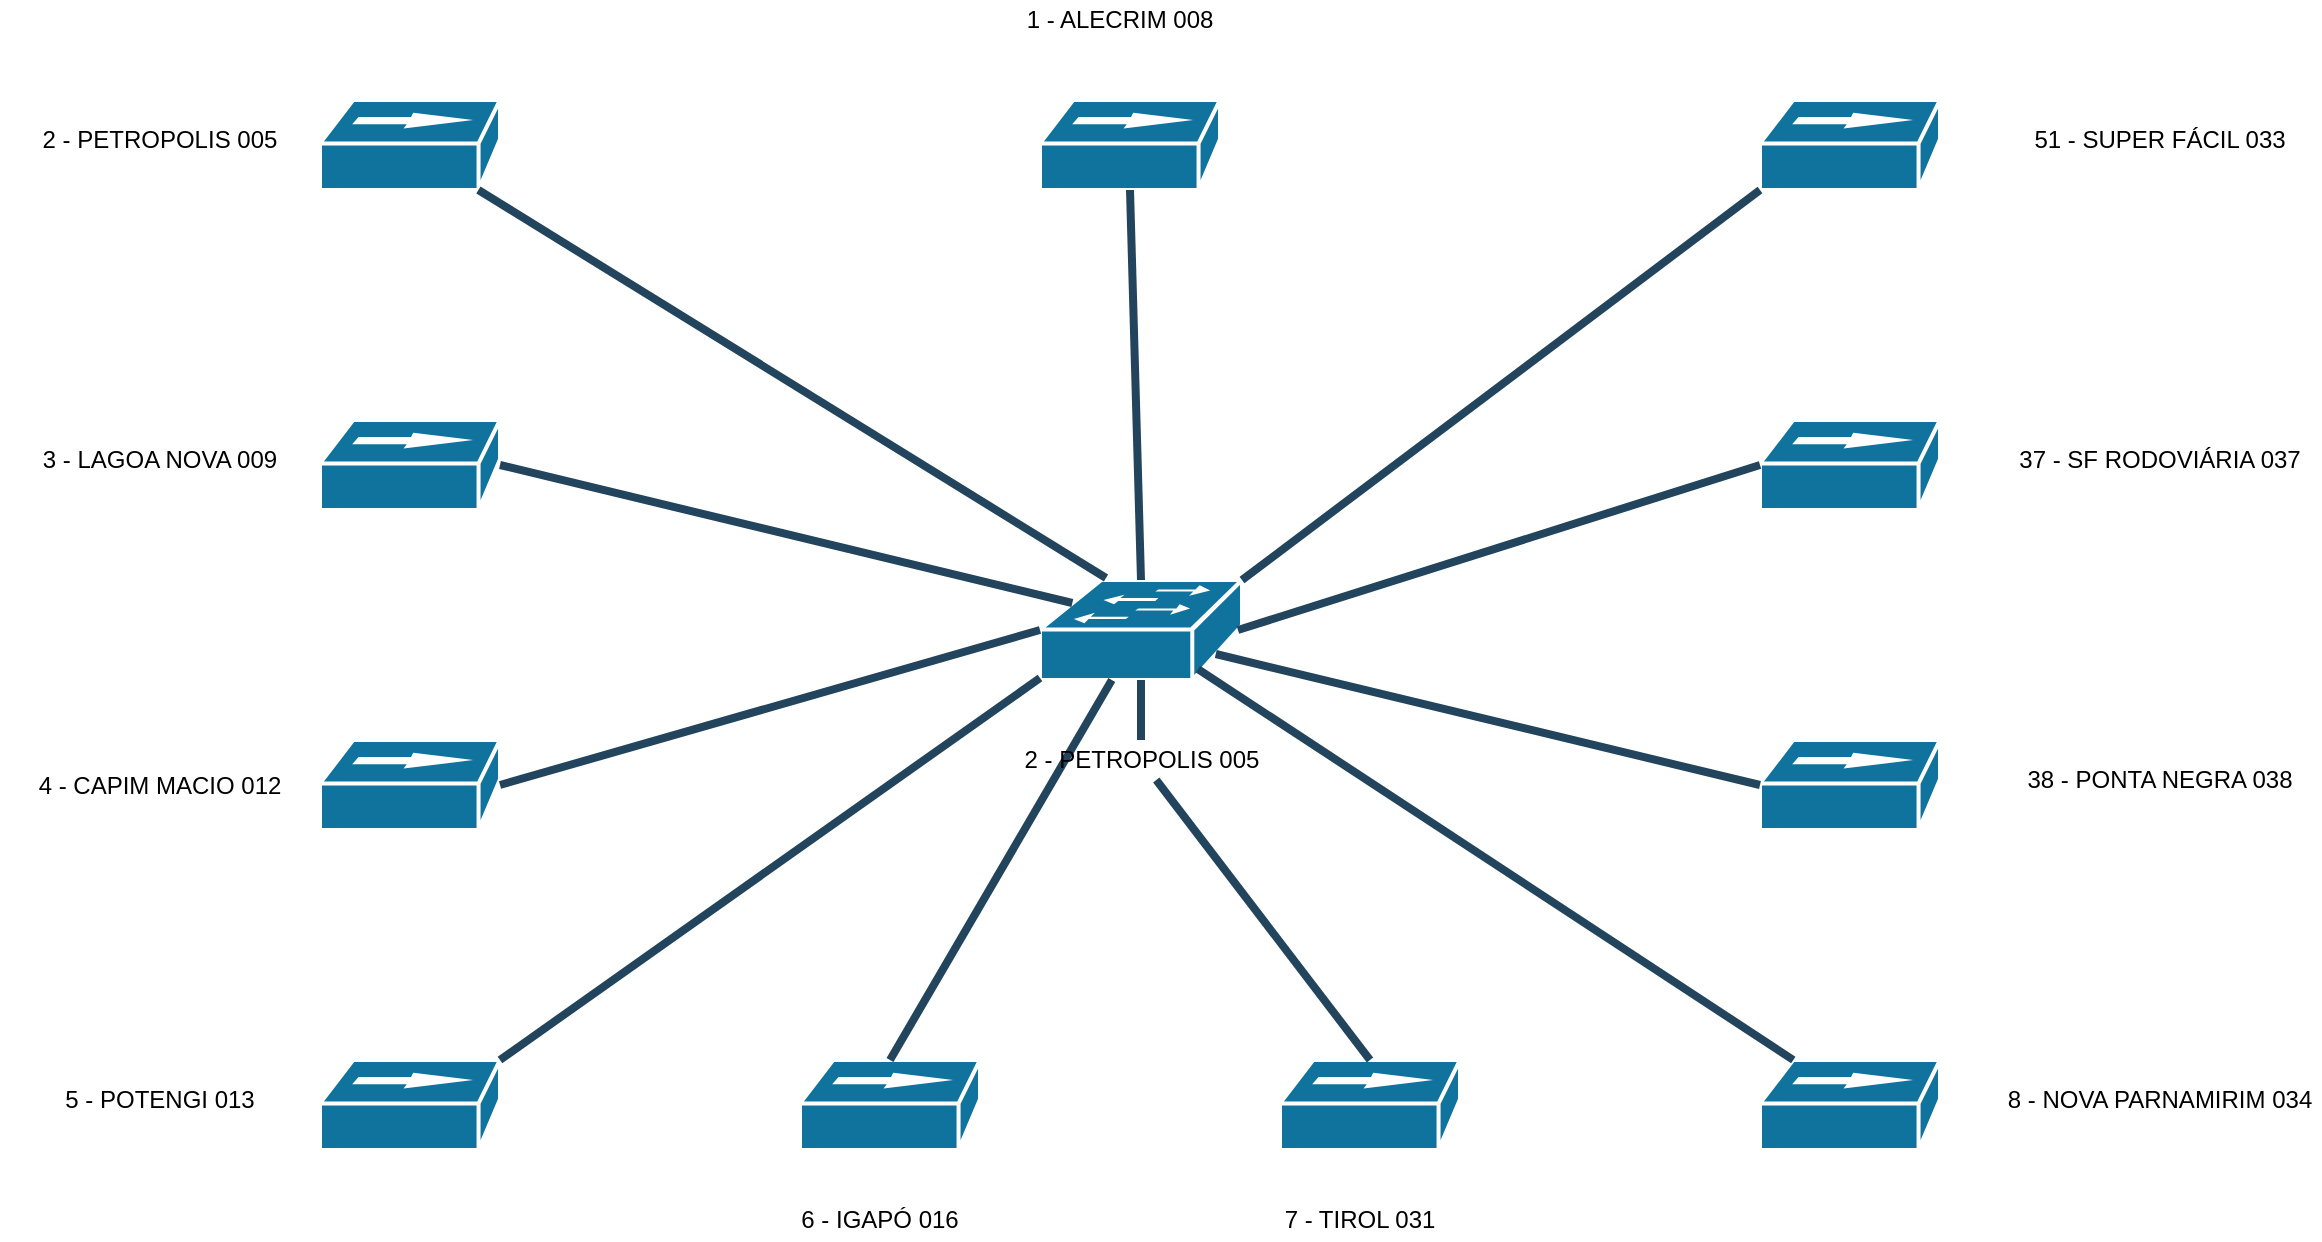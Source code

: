 <mxfile version="14.1.1" type="github">
  <diagram id="LnlG92Ai7YdgMcjOEeVZ" name="Page-1">
    <mxGraphModel dx="1422" dy="794" grid="1" gridSize="10" guides="1" tooltips="1" connect="1" arrows="1" fold="1" page="1" pageScale="1" pageWidth="1160" pageHeight="1100" math="0" shadow="0">
      <root>
        <mxCell id="0" />
        <mxCell id="1" parent="0" />
        <mxCell id="0GmbWY5BwfIkLPfSBu4r-1" value="" style="shape=mxgraph.cisco.switches.workgroup_switch;html=1;dashed=0;fillColor=#10739E;strokeColor=#ffffff;strokeWidth=2;verticalLabelPosition=bottom;verticalAlign=top;fontFamily=Helvetica;fontSize=36;fontColor=#FFB366" vertex="1" parent="1">
          <mxGeometry x="520" y="520" width="101" height="50" as="geometry" />
        </mxCell>
        <mxCell id="0GmbWY5BwfIkLPfSBu4r-3" value="" style="shape=mxgraph.cisco.hubs_and_gateways.100baset_hub;html=1;dashed=0;fillColor=#10739E;strokeColor=#ffffff;strokeWidth=2;verticalLabelPosition=bottom;verticalAlign=top;fontFamily=Helvetica;fontSize=36;fontColor=#FFB366" vertex="1" parent="1">
          <mxGeometry x="880" y="760" width="90" height="45" as="geometry" />
        </mxCell>
        <mxCell id="0GmbWY5BwfIkLPfSBu4r-4" value="" style="shape=mxgraph.cisco.hubs_and_gateways.100baset_hub;html=1;dashed=0;fillColor=#10739E;strokeColor=#ffffff;strokeWidth=2;verticalLabelPosition=bottom;verticalAlign=top;fontFamily=Helvetica;fontSize=36;fontColor=#FFB366" vertex="1" parent="1">
          <mxGeometry x="160" y="440" width="90" height="45" as="geometry" />
        </mxCell>
        <mxCell id="0GmbWY5BwfIkLPfSBu4r-5" value="" style="shape=mxgraph.cisco.hubs_and_gateways.100baset_hub;html=1;dashed=0;fillColor=#10739E;strokeColor=#ffffff;strokeWidth=2;verticalLabelPosition=bottom;verticalAlign=top;fontFamily=Helvetica;fontSize=36;fontColor=#FFB366" vertex="1" parent="1">
          <mxGeometry x="880" y="440" width="90" height="45" as="geometry" />
        </mxCell>
        <mxCell id="0GmbWY5BwfIkLPfSBu4r-6" value="" style="shape=mxgraph.cisco.hubs_and_gateways.100baset_hub;html=1;dashed=0;fillColor=#10739E;strokeColor=#ffffff;strokeWidth=2;verticalLabelPosition=bottom;verticalAlign=top;fontFamily=Helvetica;fontSize=36;fontColor=#FFB366" vertex="1" parent="1">
          <mxGeometry x="880" y="600" width="90" height="45" as="geometry" />
        </mxCell>
        <mxCell id="0GmbWY5BwfIkLPfSBu4r-7" value="" style="shape=mxgraph.cisco.hubs_and_gateways.100baset_hub;html=1;dashed=0;fillColor=#10739E;strokeColor=#ffffff;strokeWidth=2;verticalLabelPosition=bottom;verticalAlign=top;fontFamily=Helvetica;fontSize=36;fontColor=#FFB366" vertex="1" parent="1">
          <mxGeometry x="160" y="760" width="90" height="45" as="geometry" />
        </mxCell>
        <mxCell id="0GmbWY5BwfIkLPfSBu4r-8" value="" style="shape=mxgraph.cisco.hubs_and_gateways.100baset_hub;html=1;dashed=0;fillColor=#10739E;strokeColor=#ffffff;strokeWidth=2;verticalLabelPosition=bottom;verticalAlign=top;fontFamily=Helvetica;fontSize=36;fontColor=#FFB366" vertex="1" parent="1">
          <mxGeometry x="160" y="600" width="90" height="45" as="geometry" />
        </mxCell>
        <mxCell id="0GmbWY5BwfIkLPfSBu4r-9" value="" style="shape=mxgraph.cisco.hubs_and_gateways.100baset_hub;html=1;dashed=0;fillColor=#10739E;strokeColor=#ffffff;strokeWidth=2;verticalLabelPosition=bottom;verticalAlign=top;fontFamily=Helvetica;fontSize=36;fontColor=#FFB366" vertex="1" parent="1">
          <mxGeometry x="160" y="280" width="90" height="45" as="geometry" />
        </mxCell>
        <mxCell id="0GmbWY5BwfIkLPfSBu4r-10" value="" style="shape=mxgraph.cisco.hubs_and_gateways.100baset_hub;html=1;dashed=0;fillColor=#10739E;strokeColor=#ffffff;strokeWidth=2;verticalLabelPosition=bottom;verticalAlign=top;fontFamily=Helvetica;fontSize=36;fontColor=#FFB366" vertex="1" parent="1">
          <mxGeometry x="640" y="760" width="90" height="45" as="geometry" />
        </mxCell>
        <mxCell id="0GmbWY5BwfIkLPfSBu4r-11" value="" style="shape=mxgraph.cisco.hubs_and_gateways.100baset_hub;html=1;dashed=0;fillColor=#10739E;strokeColor=#ffffff;strokeWidth=2;verticalLabelPosition=bottom;verticalAlign=top;fontFamily=Helvetica;fontSize=36;fontColor=#FFB366" vertex="1" parent="1">
          <mxGeometry x="400" y="760" width="90" height="45" as="geometry" />
        </mxCell>
        <mxCell id="0GmbWY5BwfIkLPfSBu4r-13" value="" style="shape=mxgraph.cisco.hubs_and_gateways.100baset_hub;html=1;dashed=0;fillColor=#10739E;strokeColor=#ffffff;strokeWidth=2;verticalLabelPosition=bottom;verticalAlign=top;fontFamily=Helvetica;fontSize=36;fontColor=#FFB366" vertex="1" parent="1">
          <mxGeometry x="880" y="280" width="90" height="45" as="geometry" />
        </mxCell>
        <mxCell id="0GmbWY5BwfIkLPfSBu4r-14" value="" style="shape=mxgraph.cisco.hubs_and_gateways.100baset_hub;html=1;dashed=0;fillColor=#10739E;strokeColor=#ffffff;strokeWidth=2;verticalLabelPosition=bottom;verticalAlign=top;fontFamily=Helvetica;fontSize=36;fontColor=#FFB366" vertex="1" parent="1">
          <mxGeometry x="520" y="280" width="90" height="45" as="geometry" />
        </mxCell>
        <mxCell id="0GmbWY5BwfIkLPfSBu4r-15" value="" style="endArrow=none;html=1;strokeColor=none;" edge="1" parent="1">
          <mxGeometry width="50" height="50" relative="1" as="geometry">
            <mxPoint x="560" y="570" as="sourcePoint" />
            <mxPoint x="610" y="520" as="targetPoint" />
          </mxGeometry>
        </mxCell>
        <mxCell id="0GmbWY5BwfIkLPfSBu4r-22" value="" style="shape=link;html=1;strokeColor=none;" edge="1" parent="1">
          <mxGeometry width="100" relative="1" as="geometry">
            <mxPoint x="530" y="540" as="sourcePoint" />
            <mxPoint x="630" y="540" as="targetPoint" />
          </mxGeometry>
        </mxCell>
        <mxCell id="0GmbWY5BwfIkLPfSBu4r-31" style="edgeStyle=none;rounded=1;html=1;strokeColor=#23445D;endArrow=none;endFill=0;strokeWidth=4;exitX=0.5;exitY=1;exitDx=0;exitDy=0;exitPerimeter=0;entryX=0.5;entryY=0;entryDx=0;entryDy=0;entryPerimeter=0;" edge="1" parent="1" source="0GmbWY5BwfIkLPfSBu4r-14" target="0GmbWY5BwfIkLPfSBu4r-1">
          <mxGeometry relative="1" as="geometry">
            <mxPoint x="631" y="407.917" as="sourcePoint" />
            <mxPoint x="243" y="479.662" as="targetPoint" />
          </mxGeometry>
        </mxCell>
        <mxCell id="0GmbWY5BwfIkLPfSBu4r-32" style="edgeStyle=none;rounded=1;html=1;strokeColor=#23445D;endArrow=none;endFill=0;strokeWidth=4;exitX=1;exitY=0.5;exitDx=0;exitDy=0;exitPerimeter=0;entryX=0.16;entryY=0.23;entryDx=0;entryDy=0;entryPerimeter=0;" edge="1" parent="1" source="0GmbWY5BwfIkLPfSBu4r-4" target="0GmbWY5BwfIkLPfSBu4r-1">
          <mxGeometry relative="1" as="geometry">
            <mxPoint x="330" y="470" as="sourcePoint" />
            <mxPoint x="335.5" y="665" as="targetPoint" />
          </mxGeometry>
        </mxCell>
        <mxCell id="0GmbWY5BwfIkLPfSBu4r-34" style="edgeStyle=none;rounded=1;html=1;strokeColor=#23445D;endArrow=none;endFill=0;strokeWidth=4;entryX=0.5;entryY=0;entryDx=0;entryDy=0;entryPerimeter=0;" edge="1" parent="1" source="0GmbWY5BwfIkLPfSBu4r-44" target="0GmbWY5BwfIkLPfSBu4r-10">
          <mxGeometry relative="1" as="geometry">
            <mxPoint x="567.75" y="810" as="sourcePoint" />
            <mxPoint x="573.25" y="1005" as="targetPoint" />
          </mxGeometry>
        </mxCell>
        <mxCell id="0GmbWY5BwfIkLPfSBu4r-35" style="edgeStyle=none;rounded=1;html=1;strokeColor=#23445D;endArrow=none;endFill=0;strokeWidth=4;entryX=0.5;entryY=0;entryDx=0;entryDy=0;entryPerimeter=0;" edge="1" parent="1" source="0GmbWY5BwfIkLPfSBu4r-1" target="0GmbWY5BwfIkLPfSBu4r-11">
          <mxGeometry relative="1" as="geometry">
            <mxPoint x="547" y="770" as="sourcePoint" />
            <mxPoint x="552.5" y="965" as="targetPoint" />
          </mxGeometry>
        </mxCell>
        <mxCell id="0GmbWY5BwfIkLPfSBu4r-36" style="edgeStyle=none;rounded=1;html=1;strokeColor=#23445D;endArrow=none;endFill=0;strokeWidth=4;exitX=1;exitY=0;exitDx=0;exitDy=0;exitPerimeter=0;entryX=0;entryY=0.98;entryDx=0;entryDy=0;entryPerimeter=0;" edge="1" parent="1" source="0GmbWY5BwfIkLPfSBu4r-7" target="0GmbWY5BwfIkLPfSBu4r-1">
          <mxGeometry relative="1" as="geometry">
            <mxPoint x="442.25" y="80" as="sourcePoint" />
            <mxPoint x="447.75" y="275" as="targetPoint" />
          </mxGeometry>
        </mxCell>
        <mxCell id="0GmbWY5BwfIkLPfSBu4r-37" style="edgeStyle=none;rounded=1;html=1;strokeColor=#23445D;endArrow=none;endFill=0;strokeWidth=4;exitX=1;exitY=0.5;exitDx=0;exitDy=0;exitPerimeter=0;entryX=0;entryY=0.5;entryDx=0;entryDy=0;entryPerimeter=0;" edge="1" parent="1" source="0GmbWY5BwfIkLPfSBu4r-8" target="0GmbWY5BwfIkLPfSBu4r-1">
          <mxGeometry relative="1" as="geometry">
            <mxPoint x="320" y="565" as="sourcePoint" />
            <mxPoint x="500" y="590" as="targetPoint" />
          </mxGeometry>
        </mxCell>
        <mxCell id="0GmbWY5BwfIkLPfSBu4r-38" style="edgeStyle=none;rounded=1;html=1;strokeColor=#23445D;endArrow=none;endFill=0;strokeWidth=4;exitX=0.88;exitY=1;exitDx=0;exitDy=0;exitPerimeter=0;" edge="1" parent="1" source="0GmbWY5BwfIkLPfSBu4r-9">
          <mxGeometry relative="1" as="geometry">
            <mxPoint x="380" y="50" as="sourcePoint" />
            <mxPoint x="553" y="519" as="targetPoint" />
          </mxGeometry>
        </mxCell>
        <mxCell id="0GmbWY5BwfIkLPfSBu4r-39" style="edgeStyle=none;rounded=1;html=1;strokeColor=#23445D;endArrow=none;endFill=0;strokeWidth=4;exitX=0.782;exitY=0.891;exitDx=0;exitDy=0;exitPerimeter=0;entryX=0.185;entryY=0;entryDx=0;entryDy=0;entryPerimeter=0;" edge="1" parent="1" source="0GmbWY5BwfIkLPfSBu4r-1" target="0GmbWY5BwfIkLPfSBu4r-3">
          <mxGeometry relative="1" as="geometry">
            <mxPoint x="770" y="710" as="sourcePoint" />
            <mxPoint x="775.5" y="905" as="targetPoint" />
          </mxGeometry>
        </mxCell>
        <mxCell id="0GmbWY5BwfIkLPfSBu4r-40" style="edgeStyle=none;rounded=1;html=1;strokeColor=#23445D;endArrow=none;endFill=0;strokeWidth=4;exitX=0.87;exitY=0.74;exitDx=0;exitDy=0;exitPerimeter=0;entryX=0;entryY=0.5;entryDx=0;entryDy=0;entryPerimeter=0;" edge="1" parent="1" source="0GmbWY5BwfIkLPfSBu4r-1" target="0GmbWY5BwfIkLPfSBu4r-6">
          <mxGeometry relative="1" as="geometry">
            <mxPoint x="780" y="600" as="sourcePoint" />
            <mxPoint x="785.5" y="795" as="targetPoint" />
          </mxGeometry>
        </mxCell>
        <mxCell id="0GmbWY5BwfIkLPfSBu4r-41" style="edgeStyle=none;rounded=1;html=1;strokeColor=#23445D;endArrow=none;endFill=0;strokeWidth=4;exitX=0;exitY=0.5;exitDx=0;exitDy=0;exitPerimeter=0;entryX=0.98;entryY=0.5;entryDx=0;entryDy=0;entryPerimeter=0;" edge="1" parent="1" source="0GmbWY5BwfIkLPfSBu4r-5" target="0GmbWY5BwfIkLPfSBu4r-1">
          <mxGeometry relative="1" as="geometry">
            <mxPoint x="750" y="485" as="sourcePoint" />
            <mxPoint x="755.5" y="680" as="targetPoint" />
          </mxGeometry>
        </mxCell>
        <mxCell id="0GmbWY5BwfIkLPfSBu4r-42" style="edgeStyle=none;rounded=1;html=1;strokeColor=#23445D;endArrow=none;endFill=0;strokeWidth=4;exitX=0;exitY=1;exitDx=0;exitDy=0;exitPerimeter=0;entryX=1;entryY=0;entryDx=0;entryDy=0;entryPerimeter=0;" edge="1" parent="1" source="0GmbWY5BwfIkLPfSBu4r-13" target="0GmbWY5BwfIkLPfSBu4r-1">
          <mxGeometry relative="1" as="geometry">
            <mxPoint x="700" y="405" as="sourcePoint" />
            <mxPoint x="705.5" y="600" as="targetPoint" />
          </mxGeometry>
        </mxCell>
        <mxCell id="0GmbWY5BwfIkLPfSBu4r-43" value="2 - PETROPOLIS 005" style="text;html=1;strokeColor=none;fillColor=none;align=center;verticalAlign=middle;whiteSpace=wrap;rounded=0;" vertex="1" parent="1">
          <mxGeometry y="290" width="160" height="20" as="geometry" />
        </mxCell>
        <mxCell id="0GmbWY5BwfIkLPfSBu4r-46" value="6 - IGAPÓ 016" style="text;html=1;strokeColor=none;fillColor=none;align=center;verticalAlign=middle;whiteSpace=wrap;rounded=0;" vertex="1" parent="1">
          <mxGeometry x="360" y="830" width="160" height="20" as="geometry" />
        </mxCell>
        <mxCell id="0GmbWY5BwfIkLPfSBu4r-47" value="7 - TIROL 031" style="text;html=1;strokeColor=none;fillColor=none;align=center;verticalAlign=middle;whiteSpace=wrap;rounded=0;" vertex="1" parent="1">
          <mxGeometry x="600" y="830" width="160" height="20" as="geometry" />
        </mxCell>
        <mxCell id="0GmbWY5BwfIkLPfSBu4r-48" value="8 - NOVA PARNAMIRIM 034" style="text;html=1;strokeColor=none;fillColor=none;align=center;verticalAlign=middle;whiteSpace=wrap;rounded=0;" vertex="1" parent="1">
          <mxGeometry x="1000" y="770" width="160" height="20" as="geometry" />
        </mxCell>
        <mxCell id="0GmbWY5BwfIkLPfSBu4r-49" value="38 - PONTA NEGRA 038" style="text;html=1;strokeColor=none;fillColor=none;align=center;verticalAlign=middle;whiteSpace=wrap;rounded=0;" vertex="1" parent="1">
          <mxGeometry x="1000" y="610" width="160" height="20" as="geometry" />
        </mxCell>
        <mxCell id="0GmbWY5BwfIkLPfSBu4r-50" value="37 - SF RODOVIÁRIA 037" style="text;html=1;strokeColor=none;fillColor=none;align=center;verticalAlign=middle;whiteSpace=wrap;rounded=0;" vertex="1" parent="1">
          <mxGeometry x="1000" y="450" width="160" height="20" as="geometry" />
        </mxCell>
        <mxCell id="0GmbWY5BwfIkLPfSBu4r-51" value="51 - SUPER FÁCIL 033" style="text;html=1;strokeColor=none;fillColor=none;align=center;verticalAlign=middle;whiteSpace=wrap;rounded=0;" vertex="1" parent="1">
          <mxGeometry x="1000" y="290" width="160" height="20" as="geometry" />
        </mxCell>
        <mxCell id="0GmbWY5BwfIkLPfSBu4r-52" value="1 - ALECRIM 008" style="text;html=1;strokeColor=none;fillColor=none;align=center;verticalAlign=middle;whiteSpace=wrap;rounded=0;" vertex="1" parent="1">
          <mxGeometry x="480" y="230" width="160" height="20" as="geometry" />
        </mxCell>
        <mxCell id="0GmbWY5BwfIkLPfSBu4r-53" value="5 - POTENGI 013" style="text;html=1;strokeColor=none;fillColor=none;align=center;verticalAlign=middle;whiteSpace=wrap;rounded=0;" vertex="1" parent="1">
          <mxGeometry y="770" width="160" height="20" as="geometry" />
        </mxCell>
        <mxCell id="0GmbWY5BwfIkLPfSBu4r-54" value="4 - CAPIM MACIO 012" style="text;html=1;strokeColor=none;fillColor=none;align=center;verticalAlign=middle;whiteSpace=wrap;rounded=0;" vertex="1" parent="1">
          <mxGeometry y="612.5" width="160" height="20" as="geometry" />
        </mxCell>
        <mxCell id="0GmbWY5BwfIkLPfSBu4r-55" value="3 - LAGOA NOVA 009" style="text;html=1;strokeColor=none;fillColor=none;align=center;verticalAlign=middle;whiteSpace=wrap;rounded=0;" vertex="1" parent="1">
          <mxGeometry y="450" width="160" height="20" as="geometry" />
        </mxCell>
        <mxCell id="0GmbWY5BwfIkLPfSBu4r-44" value="2 - PETROPOLIS 005" style="text;html=1;strokeColor=none;fillColor=none;align=center;verticalAlign=middle;whiteSpace=wrap;rounded=0;" vertex="1" parent="1">
          <mxGeometry x="490.5" y="600" width="160" height="20" as="geometry" />
        </mxCell>
        <mxCell id="0GmbWY5BwfIkLPfSBu4r-57" style="edgeStyle=none;rounded=1;html=1;strokeColor=#23445D;endArrow=none;endFill=0;strokeWidth=4;entryX=0.5;entryY=0;entryDx=0;entryDy=0;entryPerimeter=0;" edge="1" parent="1" source="0GmbWY5BwfIkLPfSBu4r-1" target="0GmbWY5BwfIkLPfSBu4r-44">
          <mxGeometry relative="1" as="geometry">
            <mxPoint x="583.814" y="570" as="sourcePoint" />
            <mxPoint x="685" y="760" as="targetPoint" />
          </mxGeometry>
        </mxCell>
      </root>
    </mxGraphModel>
  </diagram>
</mxfile>
